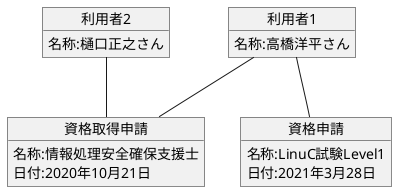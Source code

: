 @startuml  
object "利用者1" as a{
名称:高橋洋平さん
}
object "利用者2" as b{
名称:樋口正之さん
}
object "資格取得申請" as caption{
名称:情報処理安全確保支援士
日付:2020年10月21日
}
object "資格申請" as captio2 {
名称:LinuC試験Level1
日付:2021年3月28日
}

a--captio2
b--caption

a--caption



@enduml